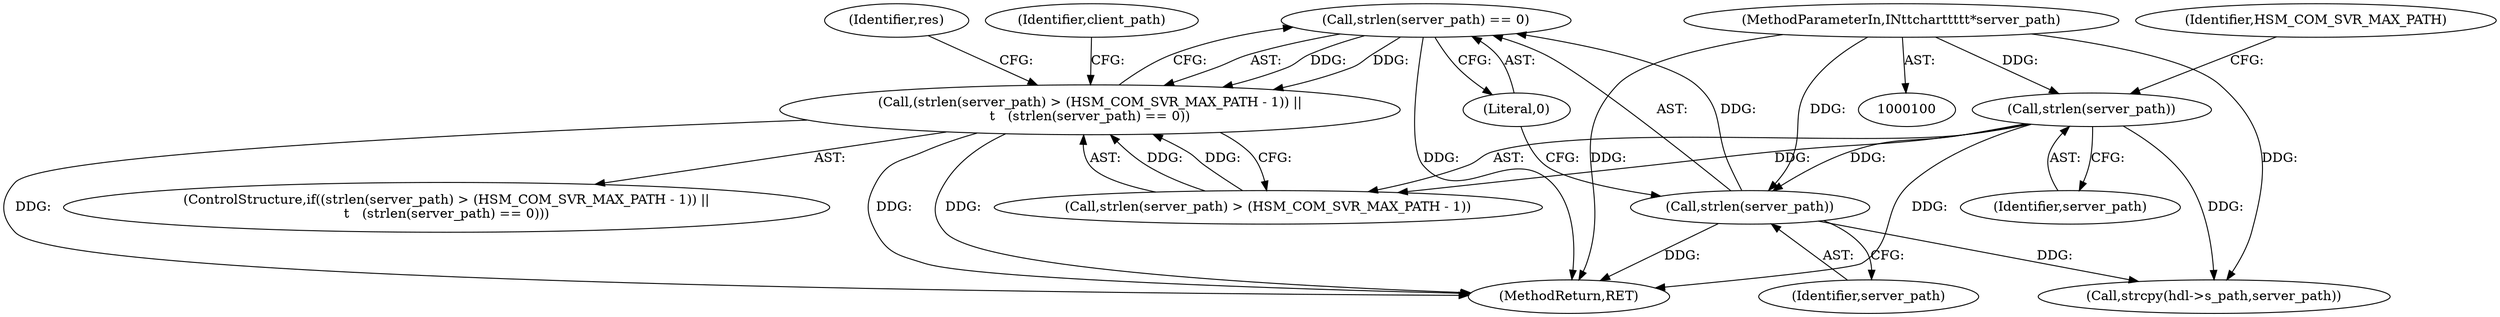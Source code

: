 digraph "0_opa-ff_c5759e7b76f5bf844be6c6641cc1b356bbc83869_1@API" {
"1000122" [label="(Call,strlen(server_path) == 0)"];
"1000123" [label="(Call,strlen(server_path))"];
"1000117" [label="(Call,strlen(server_path))"];
"1000102" [label="(MethodParameterIn,IN\t\tchar\t\t\t\t\t*server_path)"];
"1000115" [label="(Call,(strlen(server_path) > (HSM_COM_SVR_MAX_PATH - 1)) ||\n\t   (strlen(server_path) == 0))"];
"1000114" [label="(ControlStructure,if((strlen(server_path) > (HSM_COM_SVR_MAX_PATH - 1)) ||\n\t   (strlen(server_path) == 0)))"];
"1000120" [label="(Identifier,HSM_COM_SVR_MAX_PATH)"];
"1000128" [label="(Identifier,res)"];
"1000115" [label="(Call,(strlen(server_path) > (HSM_COM_SVR_MAX_PATH - 1)) ||\n\t   (strlen(server_path) == 0))"];
"1000116" [label="(Call,strlen(server_path) > (HSM_COM_SVR_MAX_PATH - 1))"];
"1000135" [label="(Identifier,client_path)"];
"1000124" [label="(Identifier,server_path)"];
"1000294" [label="(MethodReturn,RET)"];
"1000125" [label="(Literal,0)"];
"1000123" [label="(Call,strlen(server_path))"];
"1000122" [label="(Call,strlen(server_path) == 0)"];
"1000117" [label="(Call,strlen(server_path))"];
"1000230" [label="(Call,strcpy(hdl->s_path,server_path))"];
"1000102" [label="(MethodParameterIn,IN\t\tchar\t\t\t\t\t*server_path)"];
"1000118" [label="(Identifier,server_path)"];
"1000122" -> "1000115"  [label="AST: "];
"1000122" -> "1000125"  [label="CFG: "];
"1000123" -> "1000122"  [label="AST: "];
"1000125" -> "1000122"  [label="AST: "];
"1000115" -> "1000122"  [label="CFG: "];
"1000122" -> "1000294"  [label="DDG: "];
"1000122" -> "1000115"  [label="DDG: "];
"1000122" -> "1000115"  [label="DDG: "];
"1000123" -> "1000122"  [label="DDG: "];
"1000123" -> "1000124"  [label="CFG: "];
"1000124" -> "1000123"  [label="AST: "];
"1000125" -> "1000123"  [label="CFG: "];
"1000123" -> "1000294"  [label="DDG: "];
"1000117" -> "1000123"  [label="DDG: "];
"1000102" -> "1000123"  [label="DDG: "];
"1000123" -> "1000230"  [label="DDG: "];
"1000117" -> "1000116"  [label="AST: "];
"1000117" -> "1000118"  [label="CFG: "];
"1000118" -> "1000117"  [label="AST: "];
"1000120" -> "1000117"  [label="CFG: "];
"1000117" -> "1000294"  [label="DDG: "];
"1000117" -> "1000116"  [label="DDG: "];
"1000102" -> "1000117"  [label="DDG: "];
"1000117" -> "1000230"  [label="DDG: "];
"1000102" -> "1000100"  [label="AST: "];
"1000102" -> "1000294"  [label="DDG: "];
"1000102" -> "1000230"  [label="DDG: "];
"1000115" -> "1000114"  [label="AST: "];
"1000115" -> "1000116"  [label="CFG: "];
"1000116" -> "1000115"  [label="AST: "];
"1000128" -> "1000115"  [label="CFG: "];
"1000135" -> "1000115"  [label="CFG: "];
"1000115" -> "1000294"  [label="DDG: "];
"1000115" -> "1000294"  [label="DDG: "];
"1000115" -> "1000294"  [label="DDG: "];
"1000116" -> "1000115"  [label="DDG: "];
"1000116" -> "1000115"  [label="DDG: "];
}
